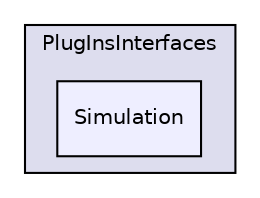 digraph "C:/Users/ddieffenthaler/Desktop/SVN/source/greet-dev/main/PlugInsInterfaces/Simulation" {
  compound=true
  node [ fontsize="10", fontname="Helvetica"];
  edge [ labelfontsize="10", labelfontname="Helvetica"];
  subgraph clusterdir_94e7e0f9e27b79ced3190fb22e4ca476 {
    graph [ bgcolor="#ddddee", pencolor="black", label="PlugInsInterfaces" fontname="Helvetica", fontsize="10", URL="dir_94e7e0f9e27b79ced3190fb22e4ca476.html"]
  dir_06855e00c962ec871f1f5755f36b0bea [shape=box, label="Simulation", style="filled", fillcolor="#eeeeff", pencolor="black", URL="dir_06855e00c962ec871f1f5755f36b0bea.html"];
  }
}
